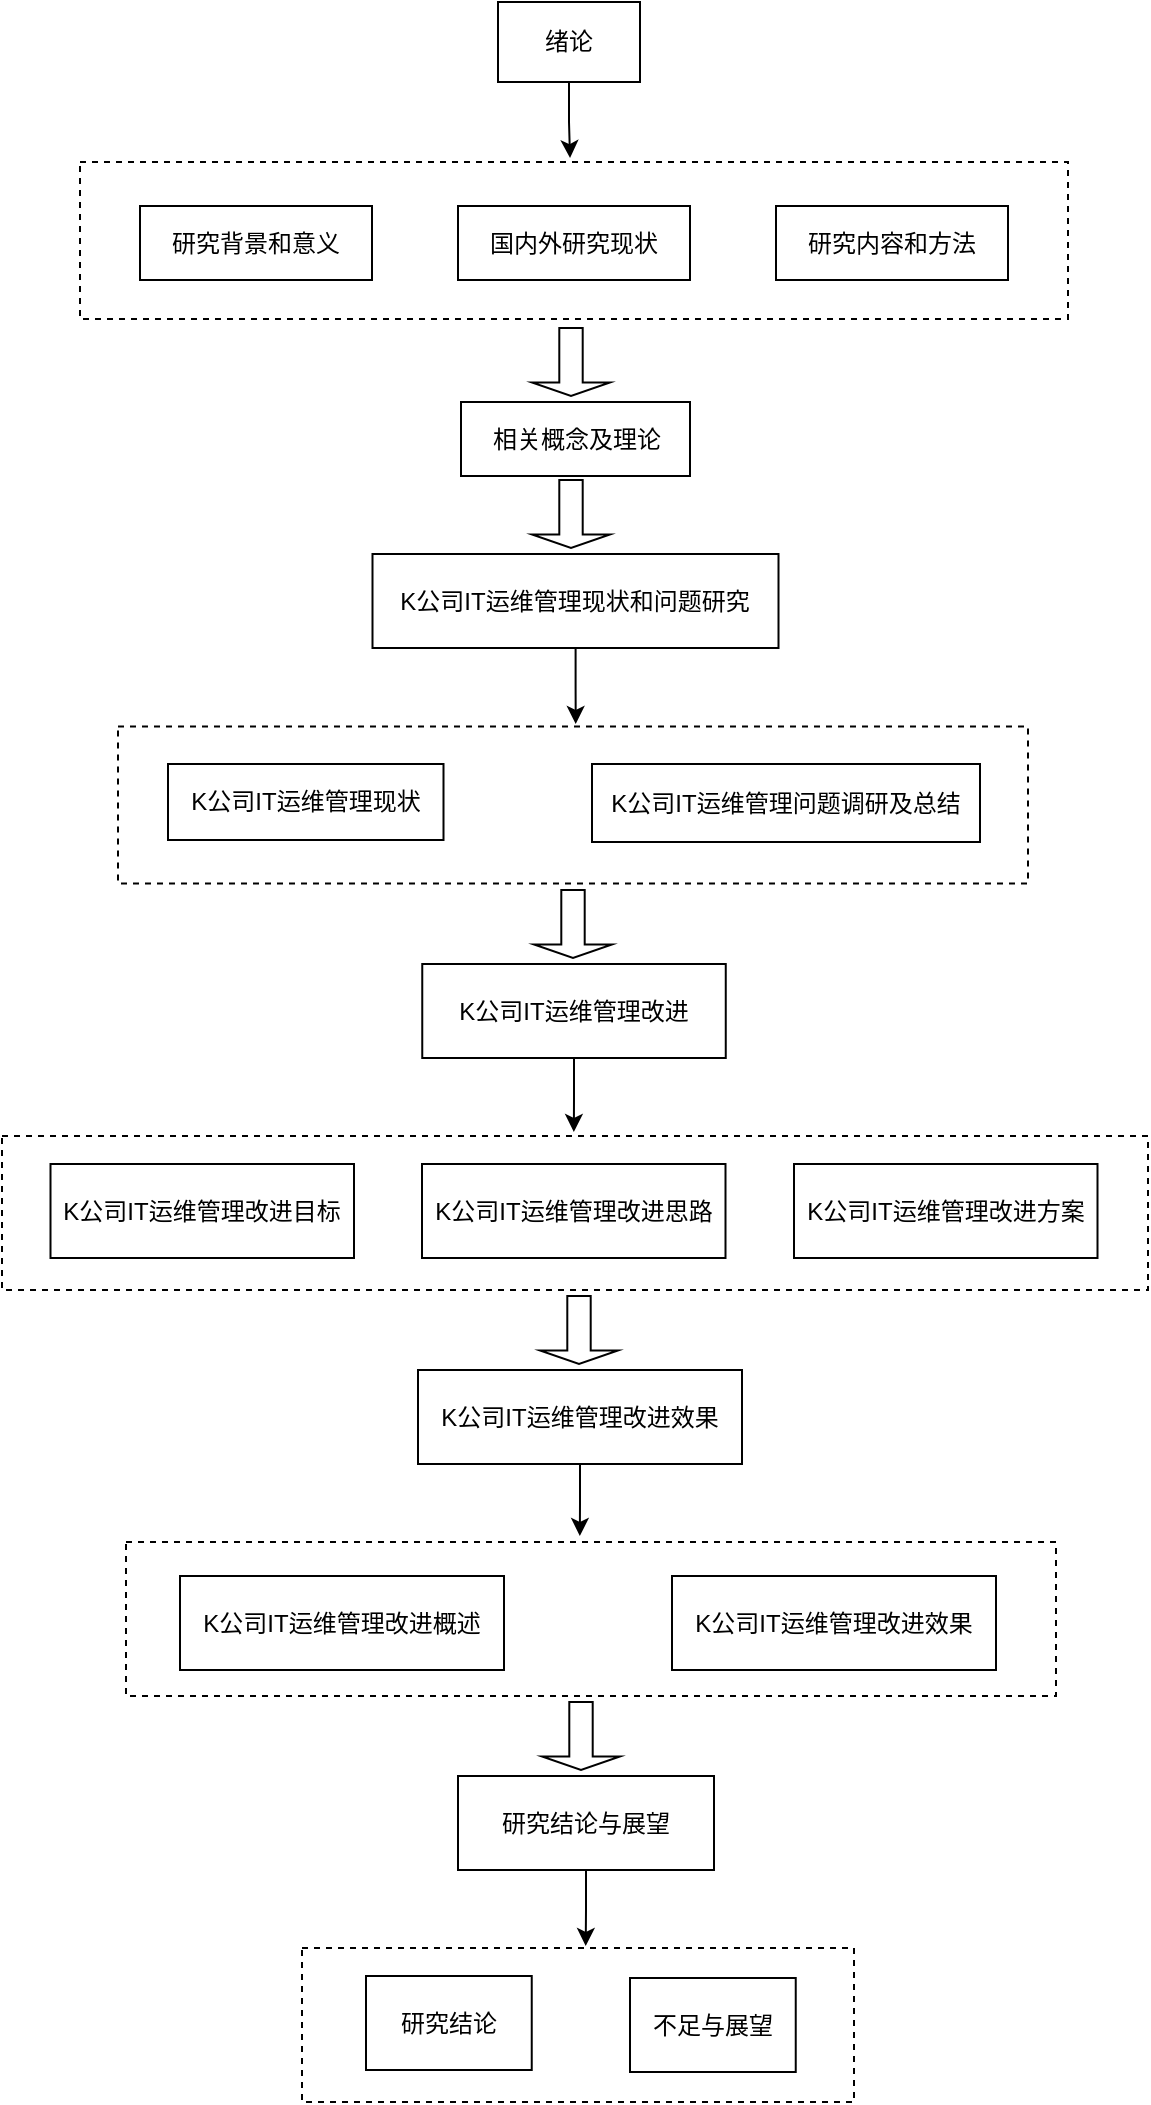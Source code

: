 <mxfile version="23.1.8" type="github">
  <diagram name="第 1 页" id="n-VCNaHbcNIM8rMQ8gX_">
    <mxGraphModel dx="1386" dy="759" grid="0" gridSize="10" guides="1" tooltips="1" connect="1" arrows="1" fold="1" page="1" pageScale="1" pageWidth="827" pageHeight="1169" math="0" shadow="0">
      <root>
        <mxCell id="0" />
        <mxCell id="1" parent="0" />
        <mxCell id="tNorNKQu6xfEn8ALZk7z-33" value="" style="verticalLabelPosition=bottom;verticalAlign=top;html=1;shape=mxgraph.basic.rect;fillColor2=none;strokeWidth=1;size=20;indent=5;dashed=1;" vertex="1" parent="1">
          <mxGeometry x="251" y="1016" width="276" height="77" as="geometry" />
        </mxCell>
        <mxCell id="tNorNKQu6xfEn8ALZk7z-30" value="" style="verticalLabelPosition=bottom;verticalAlign=top;html=1;shape=mxgraph.basic.rect;fillColor2=none;strokeWidth=1;size=20;indent=5;dashed=1;" vertex="1" parent="1">
          <mxGeometry x="163" y="813" width="465" height="77" as="geometry" />
        </mxCell>
        <mxCell id="tNorNKQu6xfEn8ALZk7z-28" value="" style="verticalLabelPosition=bottom;verticalAlign=top;html=1;shape=mxgraph.basic.rect;fillColor2=none;strokeWidth=1;size=20;indent=5;dashed=1;" vertex="1" parent="1">
          <mxGeometry x="101" y="610" width="573" height="77" as="geometry" />
        </mxCell>
        <mxCell id="tNorNKQu6xfEn8ALZk7z-24" value="" style="verticalLabelPosition=bottom;verticalAlign=top;html=1;shape=mxgraph.basic.rect;fillColor2=none;strokeWidth=1;size=20;indent=5;dashed=1;" vertex="1" parent="1">
          <mxGeometry x="159" y="405.25" width="455" height="78.5" as="geometry" />
        </mxCell>
        <mxCell id="tNorNKQu6xfEn8ALZk7z-19" value="" style="verticalLabelPosition=bottom;verticalAlign=top;html=1;shape=mxgraph.basic.rect;fillColor2=none;strokeWidth=1;size=20;indent=5;dashed=1;" vertex="1" parent="1">
          <mxGeometry x="140" y="123" width="494" height="78.5" as="geometry" />
        </mxCell>
        <mxCell id="tNorNKQu6xfEn8ALZk7z-1" value="绪论" style="rounded=0;whiteSpace=wrap;html=1;" vertex="1" parent="1">
          <mxGeometry x="349" y="43" width="71" height="40" as="geometry" />
        </mxCell>
        <mxCell id="tNorNKQu6xfEn8ALZk7z-2" value="研究背景和意义" style="rounded=0;whiteSpace=wrap;html=1;" vertex="1" parent="1">
          <mxGeometry x="170" y="145" width="116" height="37" as="geometry" />
        </mxCell>
        <mxCell id="tNorNKQu6xfEn8ALZk7z-3" value="国内外研究现状" style="rounded=0;whiteSpace=wrap;html=1;" vertex="1" parent="1">
          <mxGeometry x="329" y="145" width="116" height="37" as="geometry" />
        </mxCell>
        <mxCell id="tNorNKQu6xfEn8ALZk7z-4" value="研究内容和方法" style="rounded=0;whiteSpace=wrap;html=1;" vertex="1" parent="1">
          <mxGeometry x="488" y="145" width="116" height="37" as="geometry" />
        </mxCell>
        <mxCell id="tNorNKQu6xfEn8ALZk7z-5" value="相关概念及理论" style="rounded=0;whiteSpace=wrap;html=1;" vertex="1" parent="1">
          <mxGeometry x="330.5" y="243" width="114.5" height="37" as="geometry" />
        </mxCell>
        <mxCell id="tNorNKQu6xfEn8ALZk7z-6" value="K公司IT运维管理现状和问题研究" style="rounded=0;whiteSpace=wrap;html=1;" vertex="1" parent="1">
          <mxGeometry x="286.25" y="319" width="203" height="47" as="geometry" />
        </mxCell>
        <mxCell id="tNorNKQu6xfEn8ALZk7z-7" value="K公司IT运维管理现状" style="rounded=0;whiteSpace=wrap;html=1;" vertex="1" parent="1">
          <mxGeometry x="184" y="424" width="137.75" height="38" as="geometry" />
        </mxCell>
        <mxCell id="tNorNKQu6xfEn8ALZk7z-8" value="K公司IT运维管理问题调研及总结" style="rounded=0;whiteSpace=wrap;html=1;" vertex="1" parent="1">
          <mxGeometry x="396" y="424" width="194" height="39" as="geometry" />
        </mxCell>
        <mxCell id="tNorNKQu6xfEn8ALZk7z-9" value="K公司IT运维管理改进" style="rounded=0;whiteSpace=wrap;html=1;" vertex="1" parent="1">
          <mxGeometry x="311.13" y="524" width="151.75" height="47" as="geometry" />
        </mxCell>
        <mxCell id="tNorNKQu6xfEn8ALZk7z-10" value="K公司IT运维管理改进目标" style="rounded=0;whiteSpace=wrap;html=1;" vertex="1" parent="1">
          <mxGeometry x="125.25" y="624" width="151.75" height="47" as="geometry" />
        </mxCell>
        <mxCell id="tNorNKQu6xfEn8ALZk7z-11" value="K公司IT运维管理改进思路" style="rounded=0;whiteSpace=wrap;html=1;" vertex="1" parent="1">
          <mxGeometry x="311" y="624" width="151.75" height="47" as="geometry" />
        </mxCell>
        <mxCell id="tNorNKQu6xfEn8ALZk7z-12" value="K公司IT运维管理改进方案" style="rounded=0;whiteSpace=wrap;html=1;" vertex="1" parent="1">
          <mxGeometry x="497" y="624" width="151.75" height="47" as="geometry" />
        </mxCell>
        <mxCell id="tNorNKQu6xfEn8ALZk7z-13" value="K公司IT运维管理改进效果" style="rounded=0;whiteSpace=wrap;html=1;" vertex="1" parent="1">
          <mxGeometry x="309" y="727" width="162" height="47" as="geometry" />
        </mxCell>
        <mxCell id="tNorNKQu6xfEn8ALZk7z-14" value="K公司IT运维管理改进概述" style="rounded=0;whiteSpace=wrap;html=1;" vertex="1" parent="1">
          <mxGeometry x="190" y="830" width="162" height="47" as="geometry" />
        </mxCell>
        <mxCell id="tNorNKQu6xfEn8ALZk7z-15" value="K公司IT运维管理改进效果" style="rounded=0;whiteSpace=wrap;html=1;" vertex="1" parent="1">
          <mxGeometry x="436" y="830" width="162" height="47" as="geometry" />
        </mxCell>
        <mxCell id="tNorNKQu6xfEn8ALZk7z-16" value="研究结论与展望" style="rounded=0;whiteSpace=wrap;html=1;" vertex="1" parent="1">
          <mxGeometry x="329" y="930" width="128" height="47" as="geometry" />
        </mxCell>
        <mxCell id="tNorNKQu6xfEn8ALZk7z-17" value="研究结论" style="rounded=0;whiteSpace=wrap;html=1;" vertex="1" parent="1">
          <mxGeometry x="283" y="1030" width="82.87" height="47" as="geometry" />
        </mxCell>
        <mxCell id="tNorNKQu6xfEn8ALZk7z-18" value="不足与展望" style="rounded=0;whiteSpace=wrap;html=1;" vertex="1" parent="1">
          <mxGeometry x="415" y="1031" width="82.87" height="47" as="geometry" />
        </mxCell>
        <mxCell id="tNorNKQu6xfEn8ALZk7z-21" value="" style="shape=singleArrow;direction=south;whiteSpace=wrap;html=1;" vertex="1" parent="1">
          <mxGeometry x="366" y="206" width="39" height="34" as="geometry" />
        </mxCell>
        <mxCell id="tNorNKQu6xfEn8ALZk7z-22" value="" style="shape=singleArrow;direction=south;whiteSpace=wrap;html=1;" vertex="1" parent="1">
          <mxGeometry x="366" y="282" width="39" height="34" as="geometry" />
        </mxCell>
        <mxCell id="tNorNKQu6xfEn8ALZk7z-26" value="" style="shape=singleArrow;direction=south;whiteSpace=wrap;html=1;" vertex="1" parent="1">
          <mxGeometry x="367" y="487" width="39" height="34" as="geometry" />
        </mxCell>
        <mxCell id="tNorNKQu6xfEn8ALZk7z-29" value="" style="shape=singleArrow;direction=south;whiteSpace=wrap;html=1;" vertex="1" parent="1">
          <mxGeometry x="370" y="690" width="39" height="34" as="geometry" />
        </mxCell>
        <mxCell id="tNorNKQu6xfEn8ALZk7z-32" value="" style="shape=singleArrow;direction=south;whiteSpace=wrap;html=1;" vertex="1" parent="1">
          <mxGeometry x="371" y="893" width="39" height="34" as="geometry" />
        </mxCell>
        <mxCell id="tNorNKQu6xfEn8ALZk7z-36" style="edgeStyle=orthogonalEdgeStyle;rounded=0;orthogonalLoop=1;jettySize=auto;html=1;entryX=0.496;entryY=-0.025;entryDx=0;entryDy=0;entryPerimeter=0;" edge="1" parent="1" source="tNorNKQu6xfEn8ALZk7z-1" target="tNorNKQu6xfEn8ALZk7z-19">
          <mxGeometry relative="1" as="geometry" />
        </mxCell>
        <mxCell id="tNorNKQu6xfEn8ALZk7z-37" style="edgeStyle=orthogonalEdgeStyle;rounded=0;orthogonalLoop=1;jettySize=auto;html=1;entryX=0.503;entryY=-0.016;entryDx=0;entryDy=0;entryPerimeter=0;" edge="1" parent="1" source="tNorNKQu6xfEn8ALZk7z-6" target="tNorNKQu6xfEn8ALZk7z-24">
          <mxGeometry relative="1" as="geometry" />
        </mxCell>
        <mxCell id="tNorNKQu6xfEn8ALZk7z-38" style="edgeStyle=orthogonalEdgeStyle;rounded=0;orthogonalLoop=1;jettySize=auto;html=1;entryX=0.499;entryY=-0.026;entryDx=0;entryDy=0;entryPerimeter=0;" edge="1" parent="1" source="tNorNKQu6xfEn8ALZk7z-9" target="tNorNKQu6xfEn8ALZk7z-28">
          <mxGeometry relative="1" as="geometry" />
        </mxCell>
        <mxCell id="tNorNKQu6xfEn8ALZk7z-39" style="edgeStyle=orthogonalEdgeStyle;rounded=0;orthogonalLoop=1;jettySize=auto;html=1;entryX=0.488;entryY=-0.039;entryDx=0;entryDy=0;entryPerimeter=0;" edge="1" parent="1" source="tNorNKQu6xfEn8ALZk7z-13" target="tNorNKQu6xfEn8ALZk7z-30">
          <mxGeometry relative="1" as="geometry" />
        </mxCell>
        <mxCell id="tNorNKQu6xfEn8ALZk7z-40" style="edgeStyle=orthogonalEdgeStyle;rounded=0;orthogonalLoop=1;jettySize=auto;html=1;entryX=0.514;entryY=-0.013;entryDx=0;entryDy=0;entryPerimeter=0;" edge="1" parent="1" source="tNorNKQu6xfEn8ALZk7z-16" target="tNorNKQu6xfEn8ALZk7z-33">
          <mxGeometry relative="1" as="geometry" />
        </mxCell>
      </root>
    </mxGraphModel>
  </diagram>
</mxfile>
